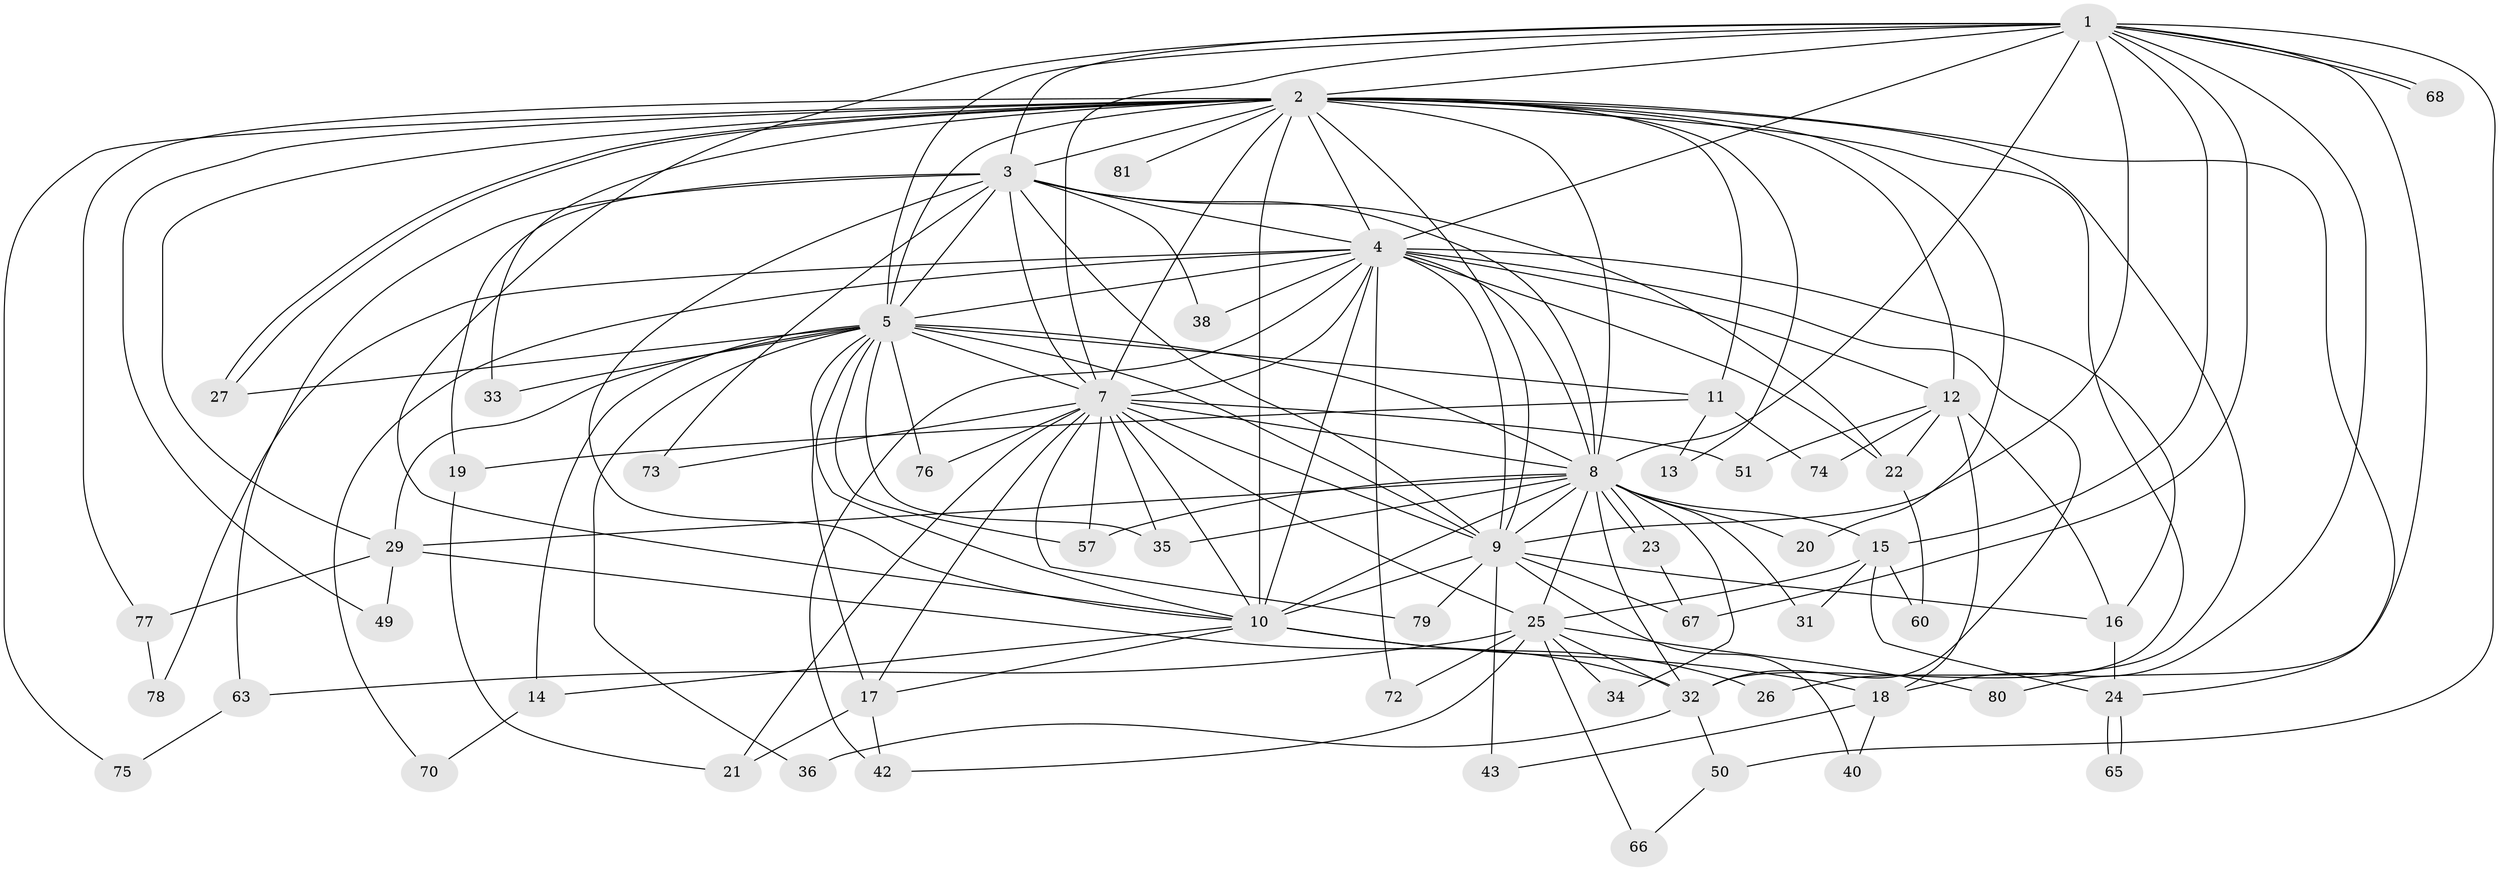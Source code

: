 // Generated by graph-tools (version 1.1) at 2025/23/03/03/25 07:23:41]
// undirected, 58 vertices, 149 edges
graph export_dot {
graph [start="1"]
  node [color=gray90,style=filled];
  1 [super="+28"];
  2 [super="+6"];
  3 [super="+64"];
  4 [super="+37"];
  5 [super="+30"];
  7 [super="+47"];
  8 [super="+61"];
  9 [super="+48"];
  10 [super="+39"];
  11;
  12 [super="+45"];
  13;
  14;
  15 [super="+44"];
  16;
  17;
  18 [super="+53"];
  19;
  20;
  21 [super="+56"];
  22 [super="+52"];
  23;
  24 [super="+58"];
  25 [super="+55"];
  26;
  27 [super="+62"];
  29 [super="+41"];
  31;
  32 [super="+46"];
  33;
  34;
  35;
  36;
  38;
  40;
  42 [super="+71"];
  43;
  49;
  50 [super="+54"];
  51;
  57 [super="+59"];
  60;
  63;
  65;
  66;
  67 [super="+69"];
  68;
  70;
  72;
  73;
  74;
  75;
  76;
  77;
  78;
  79;
  80;
  81;
  1 -- 2 [weight=3];
  1 -- 3;
  1 -- 4;
  1 -- 5;
  1 -- 7;
  1 -- 8;
  1 -- 9;
  1 -- 10;
  1 -- 15;
  1 -- 50 [weight=2];
  1 -- 67;
  1 -- 68;
  1 -- 68;
  1 -- 80;
  1 -- 18;
  2 -- 3 [weight=2];
  2 -- 4 [weight=2];
  2 -- 5 [weight=2];
  2 -- 7 [weight=2];
  2 -- 8 [weight=2];
  2 -- 9 [weight=2];
  2 -- 10 [weight=2];
  2 -- 20;
  2 -- 26;
  2 -- 27;
  2 -- 27;
  2 -- 29;
  2 -- 75;
  2 -- 77;
  2 -- 81 [weight=2];
  2 -- 32 [weight=2];
  2 -- 11;
  2 -- 12;
  2 -- 13;
  2 -- 24;
  2 -- 33;
  2 -- 49;
  3 -- 4;
  3 -- 5;
  3 -- 7;
  3 -- 8 [weight=2];
  3 -- 9;
  3 -- 10;
  3 -- 19;
  3 -- 22;
  3 -- 38;
  3 -- 63;
  3 -- 73;
  4 -- 5;
  4 -- 7;
  4 -- 8;
  4 -- 9 [weight=2];
  4 -- 10;
  4 -- 12;
  4 -- 16;
  4 -- 38;
  4 -- 42;
  4 -- 70;
  4 -- 72;
  4 -- 78;
  4 -- 22;
  4 -- 32;
  5 -- 7;
  5 -- 8 [weight=2];
  5 -- 9;
  5 -- 10;
  5 -- 11;
  5 -- 14;
  5 -- 17;
  5 -- 29;
  5 -- 33;
  5 -- 57;
  5 -- 76;
  5 -- 35;
  5 -- 36;
  5 -- 27;
  7 -- 8;
  7 -- 9;
  7 -- 10;
  7 -- 17;
  7 -- 25;
  7 -- 51;
  7 -- 73;
  7 -- 76;
  7 -- 79;
  7 -- 35;
  7 -- 21;
  7 -- 57;
  8 -- 9;
  8 -- 10;
  8 -- 15;
  8 -- 20;
  8 -- 23;
  8 -- 23;
  8 -- 25;
  8 -- 31;
  8 -- 34;
  8 -- 35;
  8 -- 57;
  8 -- 32;
  8 -- 29;
  9 -- 10;
  9 -- 16;
  9 -- 40;
  9 -- 43;
  9 -- 67;
  9 -- 79;
  10 -- 14;
  10 -- 18;
  10 -- 26;
  10 -- 17;
  11 -- 13;
  11 -- 19;
  11 -- 74;
  12 -- 18;
  12 -- 22;
  12 -- 51;
  12 -- 74;
  12 -- 16;
  14 -- 70;
  15 -- 31;
  15 -- 24;
  15 -- 25;
  15 -- 60;
  16 -- 24;
  17 -- 21;
  17 -- 42;
  18 -- 40;
  18 -- 43;
  19 -- 21;
  22 -- 60;
  23 -- 67;
  24 -- 65;
  24 -- 65;
  25 -- 34;
  25 -- 66;
  25 -- 72;
  25 -- 80;
  25 -- 32;
  25 -- 63;
  25 -- 42;
  29 -- 32;
  29 -- 49;
  29 -- 77;
  32 -- 36;
  32 -- 50;
  50 -- 66;
  63 -- 75;
  77 -- 78;
}
